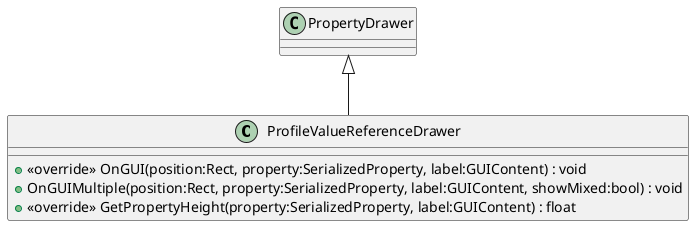 @startuml
class ProfileValueReferenceDrawer {
    + <<override>> OnGUI(position:Rect, property:SerializedProperty, label:GUIContent) : void
    + OnGUIMultiple(position:Rect, property:SerializedProperty, label:GUIContent, showMixed:bool) : void
    + <<override>> GetPropertyHeight(property:SerializedProperty, label:GUIContent) : float
}
PropertyDrawer <|-- ProfileValueReferenceDrawer
@enduml
